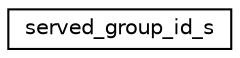 digraph "Graphical Class Hierarchy"
{
 // LATEX_PDF_SIZE
  edge [fontname="Helvetica",fontsize="10",labelfontname="Helvetica",labelfontsize="10"];
  node [fontname="Helvetica",fontsize="10",shape=record];
  rankdir="LR";
  Node0 [label="served_group_id_s",height=0.2,width=0.4,color="black", fillcolor="white", style="filled",URL="$structserved__group__id__s.html",tooltip=" "];
}
